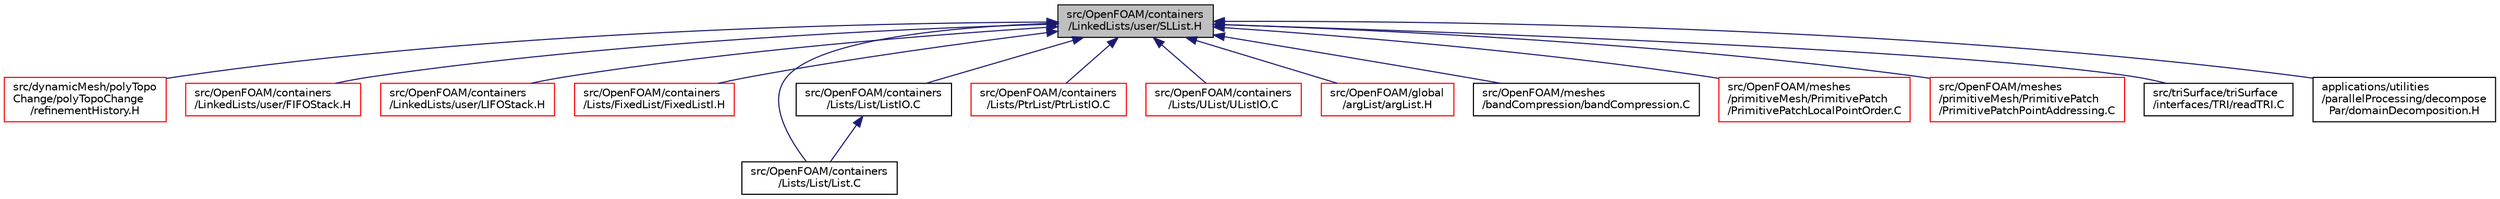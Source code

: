 digraph "src/OpenFOAM/containers/LinkedLists/user/SLList.H"
{
  bgcolor="transparent";
  edge [fontname="Helvetica",fontsize="10",labelfontname="Helvetica",labelfontsize="10"];
  node [fontname="Helvetica",fontsize="10",shape=record];
  Node1 [label="src/OpenFOAM/containers\l/LinkedLists/user/SLList.H",height=0.2,width=0.4,color="black", fillcolor="grey75", style="filled", fontcolor="black"];
  Node1 -> Node2 [dir="back",color="midnightblue",fontsize="10",style="solid",fontname="Helvetica"];
  Node2 [label="src/dynamicMesh/polyTopo\lChange/polyTopoChange\l/refinementHistory.H",height=0.2,width=0.4,color="red",URL="$a04856.html"];
  Node1 -> Node3 [dir="back",color="midnightblue",fontsize="10",style="solid",fontname="Helvetica"];
  Node3 [label="src/OpenFOAM/containers\l/LinkedLists/user/FIFOStack.H",height=0.2,width=0.4,color="red",URL="$a07557.html"];
  Node1 -> Node4 [dir="back",color="midnightblue",fontsize="10",style="solid",fontname="Helvetica"];
  Node4 [label="src/OpenFOAM/containers\l/LinkedLists/user/LIFOStack.H",height=0.2,width=0.4,color="red",URL="$a07560.html"];
  Node1 -> Node5 [dir="back",color="midnightblue",fontsize="10",style="solid",fontname="Helvetica"];
  Node5 [label="src/OpenFOAM/containers\l/Lists/FixedList/FixedListI.H",height=0.2,width=0.4,color="red",URL="$a07580.html"];
  Node1 -> Node6 [dir="back",color="midnightblue",fontsize="10",style="solid",fontname="Helvetica"];
  Node6 [label="src/OpenFOAM/containers\l/Lists/List/List.C",height=0.2,width=0.4,color="black",URL="$a07586.html"];
  Node1 -> Node7 [dir="back",color="midnightblue",fontsize="10",style="solid",fontname="Helvetica"];
  Node7 [label="src/OpenFOAM/containers\l/Lists/List/ListIO.C",height=0.2,width=0.4,color="black",URL="$a07589.html"];
  Node7 -> Node6 [dir="back",color="midnightblue",fontsize="10",style="solid",fontname="Helvetica"];
  Node1 -> Node8 [dir="back",color="midnightblue",fontsize="10",style="solid",fontname="Helvetica"];
  Node8 [label="src/OpenFOAM/containers\l/Lists/PtrList/PtrListIO.C",height=0.2,width=0.4,color="red",URL="$a07606.html"];
  Node1 -> Node9 [dir="back",color="midnightblue",fontsize="10",style="solid",fontname="Helvetica"];
  Node9 [label="src/OpenFOAM/containers\l/Lists/UList/UListIO.C",height=0.2,width=0.4,color="red",URL="$a07620.html"];
  Node1 -> Node10 [dir="back",color="midnightblue",fontsize="10",style="solid",fontname="Helvetica"];
  Node10 [label="src/OpenFOAM/global\l/argList/argList.H",height=0.2,width=0.4,color="red",URL="$a08097.html"];
  Node1 -> Node11 [dir="back",color="midnightblue",fontsize="10",style="solid",fontname="Helvetica"];
  Node11 [label="src/OpenFOAM/meshes\l/bandCompression/bandCompression.C",height=0.2,width=0.4,color="black",URL="$a08402.html",tooltip="The function renumbers the addressing such that the band of the matrix is reduced. The algorithm uses a simple search through the neighbour list. "];
  Node1 -> Node12 [dir="back",color="midnightblue",fontsize="10",style="solid",fontname="Helvetica"];
  Node12 [label="src/OpenFOAM/meshes\l/primitiveMesh/PrimitivePatch\l/PrimitivePatchLocalPointOrder.C",height=0.2,width=0.4,color="red",URL="$a08697.html",tooltip="Orders the local points on the patch for most efficient search. "];
  Node1 -> Node13 [dir="back",color="midnightblue",fontsize="10",style="solid",fontname="Helvetica"];
  Node13 [label="src/OpenFOAM/meshes\l/primitiveMesh/PrimitivePatch\l/PrimitivePatchPointAddressing.C",height=0.2,width=0.4,color="red",URL="$a08701.html",tooltip="Point addressing on the patch: pointEdges and pointFaces. "];
  Node1 -> Node14 [dir="back",color="midnightblue",fontsize="10",style="solid",fontname="Helvetica"];
  Node14 [label="src/triSurface/triSurface\l/interfaces/TRI/readTRI.C",height=0.2,width=0.4,color="black",URL="$a10426.html",tooltip="TRI (triangle) file reader. Comes out of e.g. AC3D. lines are 9 floats (3 points, each 3 floats) foll..."];
  Node1 -> Node15 [dir="back",color="midnightblue",fontsize="10",style="solid",fontname="Helvetica"];
  Node15 [label="applications/utilities\l/parallelProcessing/decompose\lPar/domainDecomposition.H",height=0.2,width=0.4,color="black",URL="$a04184.html"];
}
